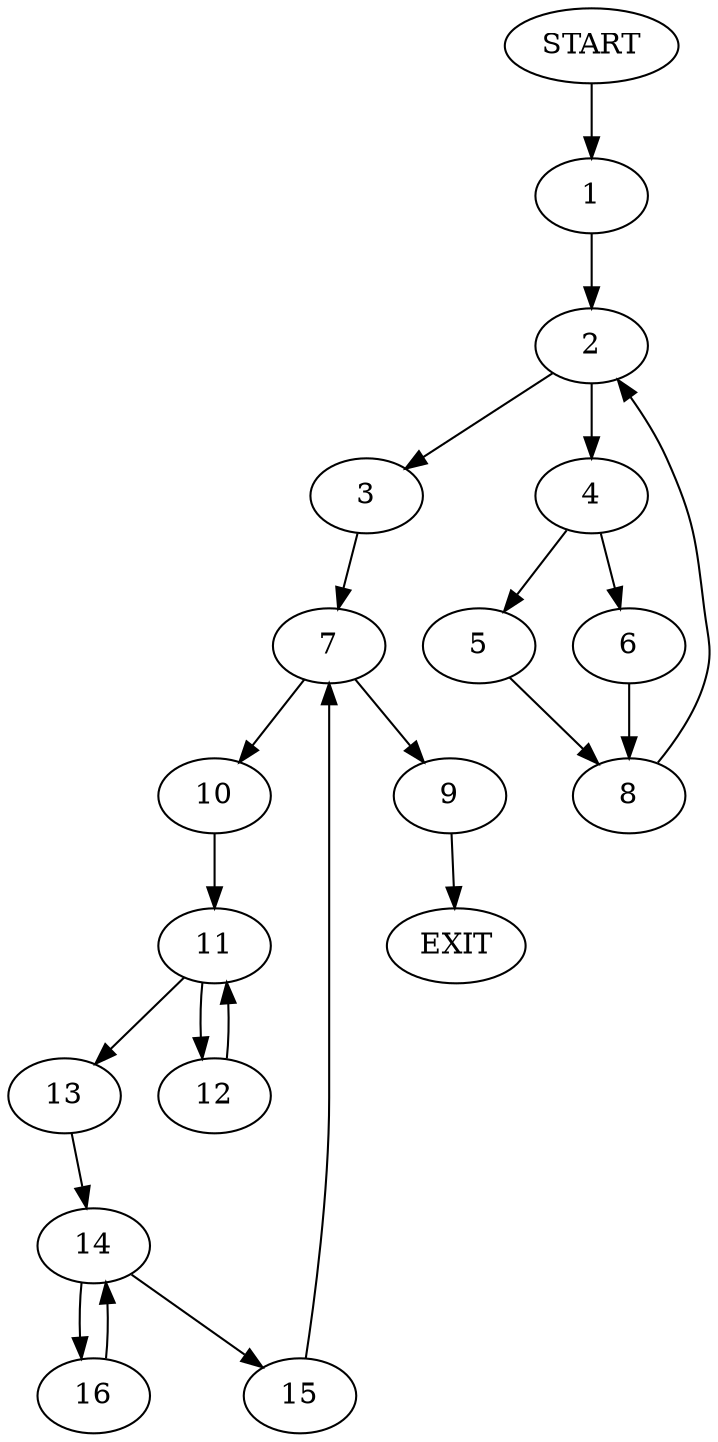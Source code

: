 digraph {
0 [label="START"]
17 [label="EXIT"]
0 -> 1
1 -> 2
2 -> 3
2 -> 4
4 -> 5
4 -> 6
3 -> 7
5 -> 8
6 -> 8
8 -> 2
7 -> 9
7 -> 10
10 -> 11
9 -> 17
11 -> 12
11 -> 13
13 -> 14
12 -> 11
14 -> 15
14 -> 16
15 -> 7
16 -> 14
}
